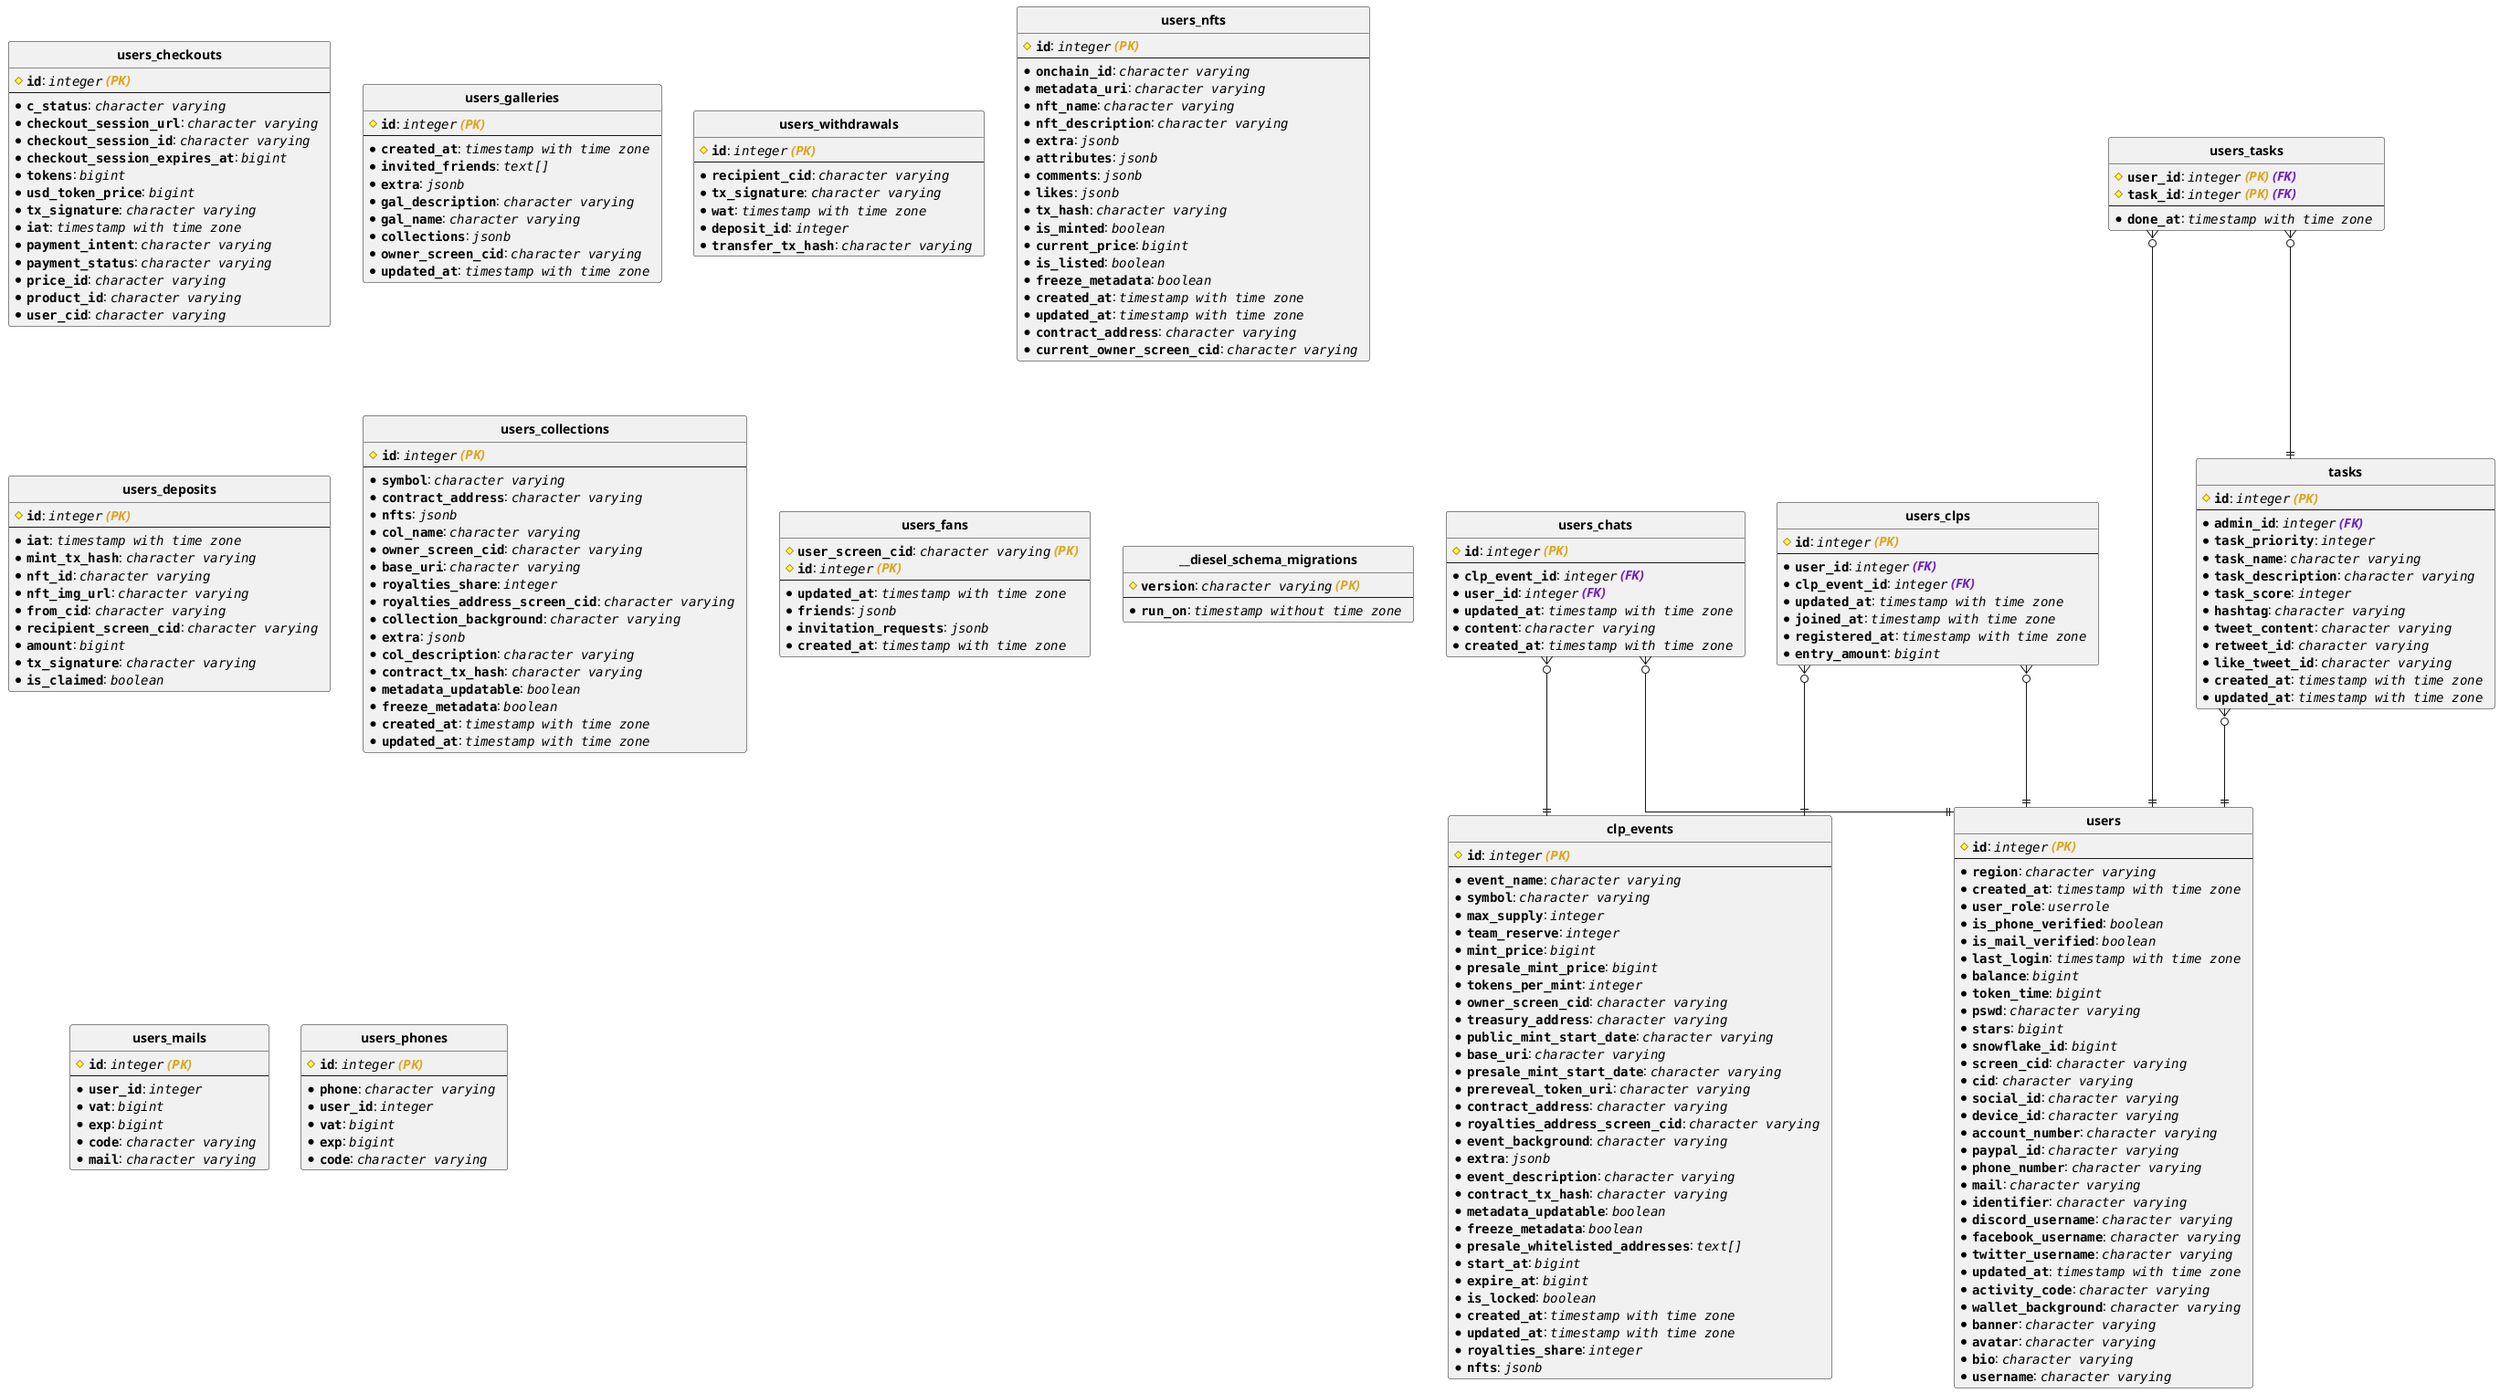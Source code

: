 @startuml 

hide circle
skinparam linetype ortho

entity "**users_checkouts**" {
# <b>""id""</b>: //""integer"" <b><color:goldenrod>(PK) </color></b> //
---
* <b>""c_status""</b>: //""character varying""  //
* <b>""checkout_session_url""</b>: //""character varying""  //
* <b>""checkout_session_id""</b>: //""character varying""  //
* <b>""checkout_session_expires_at""</b>: //""bigint""  //
* <b>""tokens""</b>: //""bigint""  //
* <b>""usd_token_price""</b>: //""bigint""  //
* <b>""tx_signature""</b>: //""character varying""  //
* <b>""iat""</b>: //""timestamp with time zone""  //
* <b>""payment_intent""</b>: //""character varying""  //
* <b>""payment_status""</b>: //""character varying""  //
* <b>""price_id""</b>: //""character varying""  //
* <b>""product_id""</b>: //""character varying""  //
* <b>""user_cid""</b>: //""character varying""  //
}

entity "**users_galleries**" {
# <b>""id""</b>: //""integer"" <b><color:goldenrod>(PK) </color></b> //
---
* <b>""created_at""</b>: //""timestamp with time zone""  //
* <b>""invited_friends""</b>: //""text[]""  //
* <b>""extra""</b>: //""jsonb""  //
* <b>""gal_description""</b>: //""character varying""  //
* <b>""gal_name""</b>: //""character varying""  //
* <b>""collections""</b>: //""jsonb""  //
* <b>""owner_screen_cid""</b>: //""character varying""  //
* <b>""updated_at""</b>: //""timestamp with time zone""  //
}

entity "**users_chats**" {
# <b>""id""</b>: //""integer"" <b><color:goldenrod>(PK) </color></b> //
---
* <b>""clp_event_id""</b>: //""integer"" <b><color:701fc6>(FK) </color></b> //
* <b>""user_id""</b>: //""integer"" <b><color:701fc6>(FK) </color></b> //
* <b>""updated_at""</b>: //""timestamp with time zone""  //
* <b>""content""</b>: //""character varying""  //
* <b>""created_at""</b>: //""timestamp with time zone""  //
}

entity "**clp_events**" {
# <b>""id""</b>: //""integer"" <b><color:goldenrod>(PK) </color></b> //
---
* <b>""event_name""</b>: //""character varying""  //
* <b>""symbol""</b>: //""character varying""  //
* <b>""max_supply""</b>: //""integer""  //
* <b>""team_reserve""</b>: //""integer""  //
* <b>""mint_price""</b>: //""bigint""  //
* <b>""presale_mint_price""</b>: //""bigint""  //
* <b>""tokens_per_mint""</b>: //""integer""  //
* <b>""owner_screen_cid""</b>: //""character varying""  //
* <b>""treasury_address""</b>: //""character varying""  //
* <b>""public_mint_start_date""</b>: //""character varying""  //
* <b>""base_uri""</b>: //""character varying""  //
* <b>""presale_mint_start_date""</b>: //""character varying""  //
* <b>""prereveal_token_uri""</b>: //""character varying""  //
* <b>""contract_address""</b>: //""character varying""  //
* <b>""royalties_address_screen_cid""</b>: //""character varying""  //
* <b>""event_background""</b>: //""character varying""  //
* <b>""extra""</b>: //""jsonb""  //
* <b>""event_description""</b>: //""character varying""  //
* <b>""contract_tx_hash""</b>: //""character varying""  //
* <b>""metadata_updatable""</b>: //""boolean""  //
* <b>""freeze_metadata""</b>: //""boolean""  //
* <b>""presale_whitelisted_addresses""</b>: //""text[]""  //
* <b>""start_at""</b>: //""bigint""  //
* <b>""expire_at""</b>: //""bigint""  //
* <b>""is_locked""</b>: //""boolean""  //
* <b>""created_at""</b>: //""timestamp with time zone""  //
* <b>""updated_at""</b>: //""timestamp with time zone""  //
* <b>""royalties_share""</b>: //""integer""  //
* <b>""nfts""</b>: //""jsonb""  //
}

entity "**users**" {
# <b>""id""</b>: //""integer"" <b><color:goldenrod>(PK) </color></b> //
---
* <b>""region""</b>: //""character varying""  //
* <b>""created_at""</b>: //""timestamp with time zone""  //
* <b>""user_role""</b>: //""userrole""  //
* <b>""is_phone_verified""</b>: //""boolean""  //
* <b>""is_mail_verified""</b>: //""boolean""  //
* <b>""last_login""</b>: //""timestamp with time zone""  //
* <b>""balance""</b>: //""bigint""  //
* <b>""token_time""</b>: //""bigint""  //
* <b>""pswd""</b>: //""character varying""  //
* <b>""stars""</b>: //""bigint""  //
* <b>""snowflake_id""</b>: //""bigint""  //
* <b>""screen_cid""</b>: //""character varying""  //
* <b>""cid""</b>: //""character varying""  //
* <b>""social_id""</b>: //""character varying""  //
* <b>""device_id""</b>: //""character varying""  //
* <b>""account_number""</b>: //""character varying""  //
* <b>""paypal_id""</b>: //""character varying""  //
* <b>""phone_number""</b>: //""character varying""  //
* <b>""mail""</b>: //""character varying""  //
* <b>""identifier""</b>: //""character varying""  //
* <b>""discord_username""</b>: //""character varying""  //
* <b>""facebook_username""</b>: //""character varying""  //
* <b>""twitter_username""</b>: //""character varying""  //
* <b>""updated_at""</b>: //""timestamp with time zone""  //
* <b>""activity_code""</b>: //""character varying""  //
* <b>""wallet_background""</b>: //""character varying""  //
* <b>""banner""</b>: //""character varying""  //
* <b>""avatar""</b>: //""character varying""  //
* <b>""bio""</b>: //""character varying""  //
* <b>""username""</b>: //""character varying""  //
}

entity "**users_withdrawals**" {
# <b>""id""</b>: //""integer"" <b><color:goldenrod>(PK) </color></b> //
---
* <b>""recipient_cid""</b>: //""character varying""  //
* <b>""tx_signature""</b>: //""character varying""  //
* <b>""wat""</b>: //""timestamp with time zone""  //
* <b>""deposit_id""</b>: //""integer""  //
* <b>""transfer_tx_hash""</b>: //""character varying""  //
}

entity "**users_tasks**" {
# <b>""user_id""</b>: //""integer"" <b><color:goldenrod>(PK) </color></b><b><color:701fc6>(FK) </color></b> //
# <b>""task_id""</b>: //""integer"" <b><color:goldenrod>(PK) </color></b><b><color:701fc6>(FK) </color></b> //
---
* <b>""done_at""</b>: //""timestamp with time zone""  //
}

entity "**users_nfts**" {
# <b>""id""</b>: //""integer"" <b><color:goldenrod>(PK) </color></b> //
---
* <b>""onchain_id""</b>: //""character varying""  //
* <b>""metadata_uri""</b>: //""character varying""  //
* <b>""nft_name""</b>: //""character varying""  //
* <b>""nft_description""</b>: //""character varying""  //
* <b>""extra""</b>: //""jsonb""  //
* <b>""attributes""</b>: //""jsonb""  //
* <b>""comments""</b>: //""jsonb""  //
* <b>""likes""</b>: //""jsonb""  //
* <b>""tx_hash""</b>: //""character varying""  //
* <b>""is_minted""</b>: //""boolean""  //
* <b>""current_price""</b>: //""bigint""  //
* <b>""is_listed""</b>: //""boolean""  //
* <b>""freeze_metadata""</b>: //""boolean""  //
* <b>""created_at""</b>: //""timestamp with time zone""  //
* <b>""updated_at""</b>: //""timestamp with time zone""  //
* <b>""contract_address""</b>: //""character varying""  //
* <b>""current_owner_screen_cid""</b>: //""character varying""  //
}

entity "**users_deposits**" {
# <b>""id""</b>: //""integer"" <b><color:goldenrod>(PK) </color></b> //
---
* <b>""iat""</b>: //""timestamp with time zone""  //
* <b>""mint_tx_hash""</b>: //""character varying""  //
* <b>""nft_id""</b>: //""character varying""  //
* <b>""nft_img_url""</b>: //""character varying""  //
* <b>""from_cid""</b>: //""character varying""  //
* <b>""recipient_screen_cid""</b>: //""character varying""  //
* <b>""amount""</b>: //""bigint""  //
* <b>""tx_signature""</b>: //""character varying""  //
* <b>""is_claimed""</b>: //""boolean""  //
}

entity "**users_collections**" {
# <b>""id""</b>: //""integer"" <b><color:goldenrod>(PK) </color></b> //
---
* <b>""symbol""</b>: //""character varying""  //
* <b>""contract_address""</b>: //""character varying""  //
* <b>""nfts""</b>: //""jsonb""  //
* <b>""col_name""</b>: //""character varying""  //
* <b>""owner_screen_cid""</b>: //""character varying""  //
* <b>""base_uri""</b>: //""character varying""  //
* <b>""royalties_share""</b>: //""integer""  //
* <b>""royalties_address_screen_cid""</b>: //""character varying""  //
* <b>""collection_background""</b>: //""character varying""  //
* <b>""extra""</b>: //""jsonb""  //
* <b>""col_description""</b>: //""character varying""  //
* <b>""contract_tx_hash""</b>: //""character varying""  //
* <b>""metadata_updatable""</b>: //""boolean""  //
* <b>""freeze_metadata""</b>: //""boolean""  //
* <b>""created_at""</b>: //""timestamp with time zone""  //
* <b>""updated_at""</b>: //""timestamp with time zone""  //
}

entity "**users_clps**" {
# <b>""id""</b>: //""integer"" <b><color:goldenrod>(PK) </color></b> //
---
* <b>""user_id""</b>: //""integer"" <b><color:701fc6>(FK) </color></b> //
* <b>""clp_event_id""</b>: //""integer"" <b><color:701fc6>(FK) </color></b> //
* <b>""updated_at""</b>: //""timestamp with time zone""  //
* <b>""joined_at""</b>: //""timestamp with time zone""  //
* <b>""registered_at""</b>: //""timestamp with time zone""  //
* <b>""entry_amount""</b>: //""bigint""  //
}

entity "**users_fans**" {
# <b>""user_screen_cid""</b>: //""character varying"" <b><color:goldenrod>(PK) </color></b> //
# <b>""id""</b>: //""integer"" <b><color:goldenrod>(PK) </color></b> //
---
* <b>""updated_at""</b>: //""timestamp with time zone""  //
* <b>""friends""</b>: //""jsonb""  //
* <b>""invitation_requests""</b>: //""jsonb""  //
* <b>""created_at""</b>: //""timestamp with time zone""  //
}

entity "**__diesel_schema_migrations**" {
# <b>""version""</b>: //""character varying"" <b><color:goldenrod>(PK) </color></b> //
---
* <b>""run_on""</b>: //""timestamp without time zone""  //
}

entity "**users_mails**" {
# <b>""id""</b>: //""integer"" <b><color:goldenrod>(PK) </color></b> //
---
* <b>""user_id""</b>: //""integer""  //
* <b>""vat""</b>: //""bigint""  //
* <b>""exp""</b>: //""bigint""  //
* <b>""code""</b>: //""character varying""  //
* <b>""mail""</b>: //""character varying""  //
}

entity "**users_phones**" {
# <b>""id""</b>: //""integer"" <b><color:goldenrod>(PK) </color></b> //
---
* <b>""phone""</b>: //""character varying""  //
* <b>""user_id""</b>: //""integer""  //
* <b>""vat""</b>: //""bigint""  //
* <b>""exp""</b>: //""bigint""  //
* <b>""code""</b>: //""character varying""  //
}

entity "**tasks**" {
# <b>""id""</b>: //""integer"" <b><color:goldenrod>(PK) </color></b> //
---
* <b>""admin_id""</b>: //""integer"" <b><color:701fc6>(FK) </color></b> //
* <b>""task_priority""</b>: //""integer""  //
* <b>""task_name""</b>: //""character varying""  //
* <b>""task_description""</b>: //""character varying""  //
* <b>""task_score""</b>: //""integer""  //
* <b>""hashtag""</b>: //""character varying""  //
* <b>""tweet_content""</b>: //""character varying""  //
* <b>""retweet_id""</b>: //""character varying""  //
* <b>""like_tweet_id""</b>: //""character varying""  //
* <b>""created_at""</b>: //""timestamp with time zone""  //
* <b>""updated_at""</b>: //""timestamp with time zone""  //
}


"**users_chats**" }o--|| "**users**"

"**users_chats**" }o--|| "**clp_events**"

"**users_tasks**" }o--|| "**tasks**"

"**users_tasks**" }o--|| "**users**"

"**users_clps**" }o--|| "**clp_events**"

"**users_clps**" }o--|| "**users**"

"**tasks**" }o--|| "**users**"


@enduml

